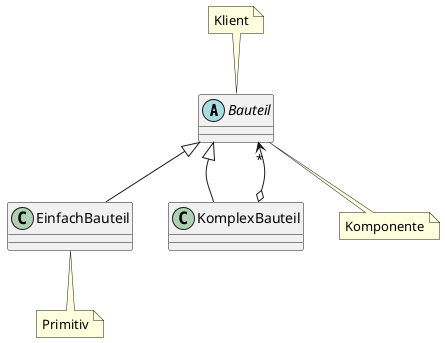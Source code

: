@startuml UML_Klassendiagramm3.png
abstract Bauteil
Bauteil <|-- EinfachBauteil
Bauteil <|-- KomplexBauteil
Bauteil -[hidden]- KomplexBauteil
Bauteil "*" <--o KomplexBauteil
note "Klient" as n0
note "Primitiv" as n1
note "Komponente" as n2
n0 .. Bauteil
EinfachBauteil .. n1
Bauteil .. n2
@enduml
